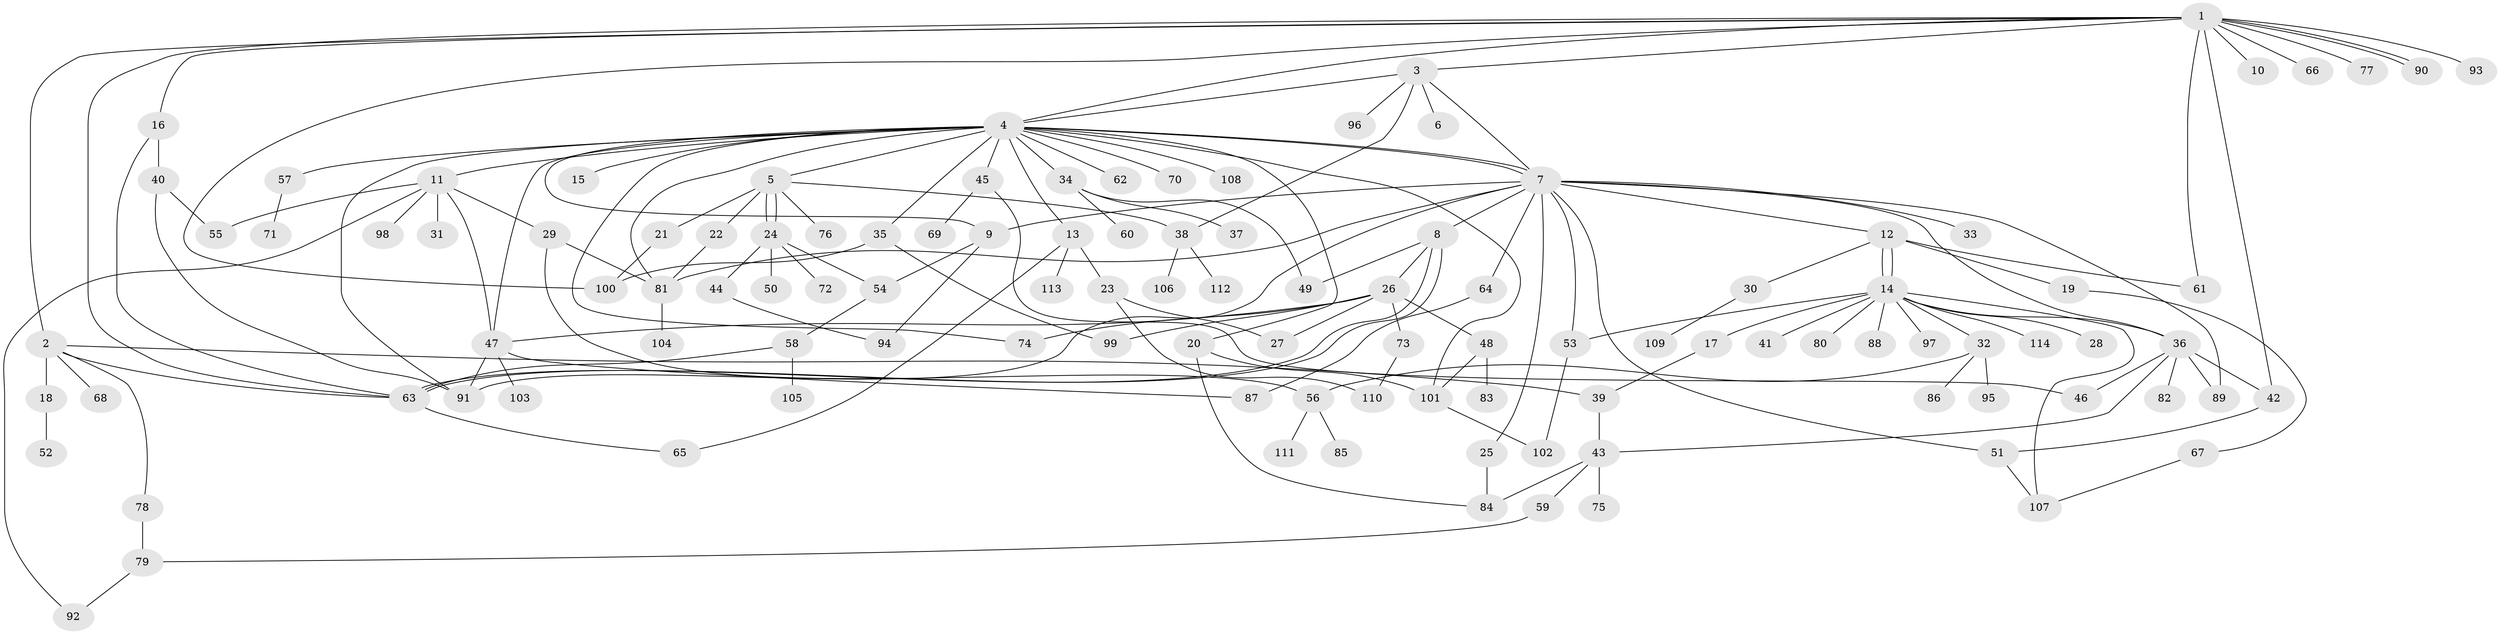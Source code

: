 // coarse degree distribution, {12: 0.024096385542168676, 6: 0.08433734939759036, 8: 0.012048192771084338, 22: 0.012048192771084338, 1: 0.39759036144578314, 15: 0.012048192771084338, 4: 0.060240963855421686, 7: 0.024096385542168676, 3: 0.18072289156626506, 2: 0.18072289156626506, 5: 0.012048192771084338}
// Generated by graph-tools (version 1.1) at 2025/41/03/06/25 10:41:47]
// undirected, 114 vertices, 165 edges
graph export_dot {
graph [start="1"]
  node [color=gray90,style=filled];
  1;
  2;
  3;
  4;
  5;
  6;
  7;
  8;
  9;
  10;
  11;
  12;
  13;
  14;
  15;
  16;
  17;
  18;
  19;
  20;
  21;
  22;
  23;
  24;
  25;
  26;
  27;
  28;
  29;
  30;
  31;
  32;
  33;
  34;
  35;
  36;
  37;
  38;
  39;
  40;
  41;
  42;
  43;
  44;
  45;
  46;
  47;
  48;
  49;
  50;
  51;
  52;
  53;
  54;
  55;
  56;
  57;
  58;
  59;
  60;
  61;
  62;
  63;
  64;
  65;
  66;
  67;
  68;
  69;
  70;
  71;
  72;
  73;
  74;
  75;
  76;
  77;
  78;
  79;
  80;
  81;
  82;
  83;
  84;
  85;
  86;
  87;
  88;
  89;
  90;
  91;
  92;
  93;
  94;
  95;
  96;
  97;
  98;
  99;
  100;
  101;
  102;
  103;
  104;
  105;
  106;
  107;
  108;
  109;
  110;
  111;
  112;
  113;
  114;
  1 -- 2;
  1 -- 3;
  1 -- 4;
  1 -- 10;
  1 -- 16;
  1 -- 42;
  1 -- 61;
  1 -- 63;
  1 -- 66;
  1 -- 77;
  1 -- 90;
  1 -- 90;
  1 -- 93;
  1 -- 100;
  2 -- 18;
  2 -- 39;
  2 -- 63;
  2 -- 68;
  2 -- 78;
  3 -- 4;
  3 -- 6;
  3 -- 7;
  3 -- 38;
  3 -- 96;
  4 -- 5;
  4 -- 7;
  4 -- 7;
  4 -- 9;
  4 -- 11;
  4 -- 13;
  4 -- 15;
  4 -- 20;
  4 -- 34;
  4 -- 35;
  4 -- 45;
  4 -- 47;
  4 -- 57;
  4 -- 62;
  4 -- 70;
  4 -- 74;
  4 -- 81;
  4 -- 91;
  4 -- 101;
  4 -- 108;
  5 -- 21;
  5 -- 22;
  5 -- 24;
  5 -- 24;
  5 -- 38;
  5 -- 76;
  7 -- 8;
  7 -- 9;
  7 -- 12;
  7 -- 25;
  7 -- 33;
  7 -- 36;
  7 -- 51;
  7 -- 53;
  7 -- 64;
  7 -- 81;
  7 -- 89;
  7 -- 91;
  8 -- 26;
  8 -- 49;
  8 -- 63;
  8 -- 63;
  9 -- 54;
  9 -- 94;
  11 -- 29;
  11 -- 31;
  11 -- 47;
  11 -- 55;
  11 -- 92;
  11 -- 98;
  12 -- 14;
  12 -- 14;
  12 -- 19;
  12 -- 30;
  12 -- 61;
  13 -- 23;
  13 -- 65;
  13 -- 113;
  14 -- 17;
  14 -- 28;
  14 -- 32;
  14 -- 36;
  14 -- 41;
  14 -- 53;
  14 -- 80;
  14 -- 88;
  14 -- 97;
  14 -- 107;
  14 -- 114;
  16 -- 40;
  16 -- 63;
  17 -- 39;
  18 -- 52;
  19 -- 67;
  20 -- 84;
  20 -- 101;
  21 -- 100;
  22 -- 81;
  23 -- 27;
  23 -- 110;
  24 -- 44;
  24 -- 50;
  24 -- 54;
  24 -- 72;
  25 -- 84;
  26 -- 27;
  26 -- 47;
  26 -- 48;
  26 -- 73;
  26 -- 74;
  26 -- 99;
  29 -- 56;
  29 -- 81;
  30 -- 109;
  32 -- 56;
  32 -- 86;
  32 -- 95;
  34 -- 37;
  34 -- 49;
  34 -- 60;
  35 -- 99;
  35 -- 100;
  36 -- 42;
  36 -- 43;
  36 -- 46;
  36 -- 82;
  36 -- 89;
  38 -- 106;
  38 -- 112;
  39 -- 43;
  40 -- 55;
  40 -- 91;
  42 -- 51;
  43 -- 59;
  43 -- 75;
  43 -- 84;
  44 -- 94;
  45 -- 46;
  45 -- 69;
  47 -- 87;
  47 -- 91;
  47 -- 103;
  48 -- 83;
  48 -- 101;
  51 -- 107;
  53 -- 102;
  54 -- 58;
  56 -- 85;
  56 -- 111;
  57 -- 71;
  58 -- 63;
  58 -- 105;
  59 -- 79;
  63 -- 65;
  64 -- 87;
  67 -- 107;
  73 -- 110;
  78 -- 79;
  79 -- 92;
  81 -- 104;
  101 -- 102;
}
